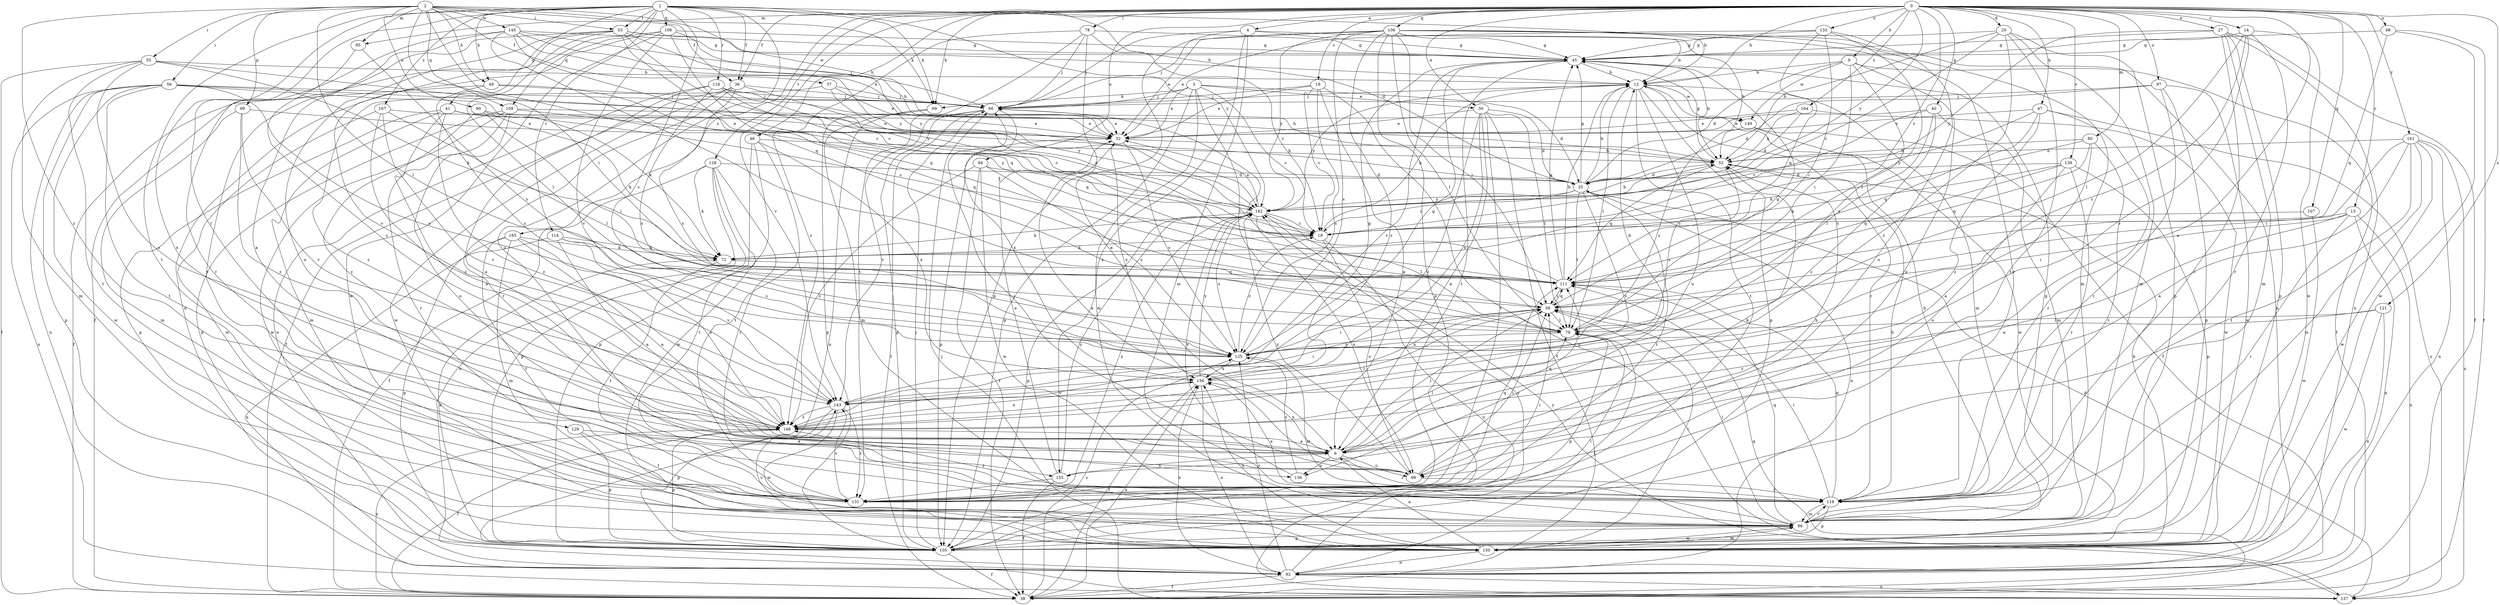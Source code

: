 strict digraph  {
0;
1;
2;
3;
4;
6;
9;
12;
13;
14;
18;
19;
20;
25;
27;
30;
32;
36;
37;
38;
40;
41;
45;
46;
47;
49;
52;
53;
55;
56;
58;
66;
69;
72;
78;
79;
80;
85;
86;
88;
90;
92;
94;
97;
98;
99;
105;
106;
107;
108;
109;
111;
114;
116;
118;
121;
125;
128;
129;
131;
133;
136;
137;
138;
143;
145;
149;
150;
155;
156;
161;
162;
164;
165;
167;
168;
0 -> 4  [label=a];
0 -> 6  [label=a];
0 -> 9  [label=b];
0 -> 12  [label=b];
0 -> 13  [label=c];
0 -> 14  [label=c];
0 -> 18  [label=c];
0 -> 19  [label=c];
0 -> 20  [label=d];
0 -> 27  [label=e];
0 -> 30  [label=e];
0 -> 36  [label=f];
0 -> 40  [label=g];
0 -> 46  [label=h];
0 -> 47  [label=h];
0 -> 69  [label=k];
0 -> 78  [label=l];
0 -> 80  [label=m];
0 -> 85  [label=m];
0 -> 88  [label=n];
0 -> 94  [label=o];
0 -> 97  [label=o];
0 -> 106  [label=q];
0 -> 107  [label=q];
0 -> 121  [label=s];
0 -> 128  [label=t];
0 -> 133  [label=u];
0 -> 138  [label=v];
0 -> 143  [label=v];
0 -> 161  [label=y];
0 -> 162  [label=y];
0 -> 164  [label=z];
0 -> 165  [label=z];
1 -> 12  [label=b];
1 -> 25  [label=d];
1 -> 36  [label=f];
1 -> 41  [label=g];
1 -> 49  [label=h];
1 -> 53  [label=i];
1 -> 69  [label=k];
1 -> 108  [label=q];
1 -> 109  [label=q];
1 -> 114  [label=r];
1 -> 116  [label=r];
1 -> 125  [label=s];
1 -> 129  [label=t];
1 -> 131  [label=t];
1 -> 136  [label=u];
1 -> 155  [label=x];
1 -> 162  [label=y];
1 -> 167  [label=z];
2 -> 36  [label=f];
2 -> 37  [label=f];
2 -> 49  [label=h];
2 -> 53  [label=i];
2 -> 55  [label=i];
2 -> 56  [label=i];
2 -> 58  [label=i];
2 -> 69  [label=k];
2 -> 79  [label=l];
2 -> 85  [label=m];
2 -> 90  [label=n];
2 -> 99  [label=p];
2 -> 109  [label=q];
2 -> 111  [label=q];
2 -> 145  [label=w];
2 -> 149  [label=w];
2 -> 168  [label=z];
3 -> 19  [label=c];
3 -> 25  [label=d];
3 -> 30  [label=e];
3 -> 32  [label=e];
3 -> 66  [label=j];
3 -> 69  [label=k];
3 -> 79  [label=l];
3 -> 86  [label=m];
3 -> 105  [label=p];
4 -> 45  [label=g];
4 -> 52  [label=h];
4 -> 66  [label=j];
4 -> 86  [label=m];
4 -> 105  [label=p];
4 -> 155  [label=x];
6 -> 58  [label=i];
6 -> 79  [label=l];
6 -> 98  [label=o];
6 -> 111  [label=q];
6 -> 118  [label=r];
6 -> 136  [label=u];
6 -> 155  [label=x];
6 -> 156  [label=x];
9 -> 12  [label=b];
9 -> 25  [label=d];
9 -> 38  [label=f];
9 -> 58  [label=i];
9 -> 98  [label=o];
9 -> 125  [label=s];
9 -> 149  [label=w];
12 -> 66  [label=j];
12 -> 79  [label=l];
12 -> 86  [label=m];
12 -> 105  [label=p];
12 -> 118  [label=r];
12 -> 131  [label=t];
12 -> 136  [label=u];
12 -> 149  [label=w];
12 -> 162  [label=y];
13 -> 6  [label=a];
13 -> 19  [label=c];
13 -> 58  [label=i];
13 -> 92  [label=n];
13 -> 118  [label=r];
13 -> 137  [label=u];
14 -> 45  [label=g];
14 -> 79  [label=l];
14 -> 118  [label=r];
14 -> 125  [label=s];
14 -> 143  [label=v];
14 -> 150  [label=w];
18 -> 6  [label=a];
18 -> 19  [label=c];
18 -> 32  [label=e];
18 -> 66  [label=j];
18 -> 125  [label=s];
18 -> 137  [label=u];
19 -> 12  [label=b];
19 -> 72  [label=k];
19 -> 98  [label=o];
19 -> 137  [label=u];
20 -> 19  [label=c];
20 -> 45  [label=g];
20 -> 52  [label=h];
20 -> 86  [label=m];
20 -> 105  [label=p];
20 -> 131  [label=t];
20 -> 168  [label=z];
25 -> 12  [label=b];
25 -> 19  [label=c];
25 -> 45  [label=g];
25 -> 79  [label=l];
25 -> 92  [label=n];
25 -> 131  [label=t];
25 -> 143  [label=v];
25 -> 162  [label=y];
27 -> 38  [label=f];
27 -> 45  [label=g];
27 -> 86  [label=m];
27 -> 92  [label=n];
27 -> 105  [label=p];
27 -> 118  [label=r];
27 -> 162  [label=y];
30 -> 6  [label=a];
30 -> 25  [label=d];
30 -> 32  [label=e];
30 -> 38  [label=f];
30 -> 79  [label=l];
30 -> 131  [label=t];
30 -> 156  [label=x];
30 -> 168  [label=z];
32 -> 52  [label=h];
32 -> 105  [label=p];
32 -> 125  [label=s];
32 -> 156  [label=x];
36 -> 6  [label=a];
36 -> 19  [label=c];
36 -> 38  [label=f];
36 -> 66  [label=j];
36 -> 125  [label=s];
36 -> 150  [label=w];
37 -> 32  [label=e];
37 -> 66  [label=j];
37 -> 162  [label=y];
37 -> 168  [label=z];
38 -> 111  [label=q];
38 -> 125  [label=s];
38 -> 156  [label=x];
38 -> 168  [label=z];
40 -> 19  [label=c];
40 -> 32  [label=e];
40 -> 79  [label=l];
40 -> 86  [label=m];
40 -> 168  [label=z];
41 -> 6  [label=a];
41 -> 19  [label=c];
41 -> 32  [label=e];
41 -> 86  [label=m];
41 -> 105  [label=p];
41 -> 168  [label=z];
45 -> 12  [label=b];
45 -> 52  [label=h];
45 -> 131  [label=t];
45 -> 143  [label=v];
46 -> 52  [label=h];
46 -> 105  [label=p];
46 -> 131  [label=t];
46 -> 150  [label=w];
46 -> 156  [label=x];
47 -> 32  [label=e];
47 -> 111  [label=q];
47 -> 118  [label=r];
47 -> 137  [label=u];
47 -> 162  [label=y];
47 -> 168  [label=z];
49 -> 38  [label=f];
49 -> 66  [label=j];
49 -> 111  [label=q];
49 -> 125  [label=s];
52 -> 25  [label=d];
52 -> 45  [label=g];
52 -> 111  [label=q];
52 -> 125  [label=s];
53 -> 12  [label=b];
53 -> 19  [label=c];
53 -> 45  [label=g];
53 -> 79  [label=l];
53 -> 98  [label=o];
53 -> 111  [label=q];
53 -> 131  [label=t];
53 -> 143  [label=v];
53 -> 162  [label=y];
55 -> 12  [label=b];
55 -> 38  [label=f];
55 -> 72  [label=k];
55 -> 86  [label=m];
55 -> 131  [label=t];
55 -> 162  [label=y];
55 -> 168  [label=z];
56 -> 25  [label=d];
56 -> 66  [label=j];
56 -> 72  [label=k];
56 -> 92  [label=n];
56 -> 105  [label=p];
56 -> 125  [label=s];
56 -> 131  [label=t];
56 -> 137  [label=u];
56 -> 150  [label=w];
58 -> 79  [label=l];
58 -> 111  [label=q];
58 -> 156  [label=x];
66 -> 32  [label=e];
66 -> 38  [label=f];
66 -> 105  [label=p];
66 -> 143  [label=v];
66 -> 156  [label=x];
69 -> 86  [label=m];
69 -> 92  [label=n];
69 -> 105  [label=p];
72 -> 111  [label=q];
72 -> 131  [label=t];
78 -> 6  [label=a];
78 -> 19  [label=c];
78 -> 45  [label=g];
78 -> 66  [label=j];
78 -> 131  [label=t];
78 -> 168  [label=z];
79 -> 45  [label=g];
79 -> 105  [label=p];
79 -> 125  [label=s];
80 -> 6  [label=a];
80 -> 52  [label=h];
80 -> 72  [label=k];
80 -> 111  [label=q];
80 -> 118  [label=r];
85 -> 125  [label=s];
85 -> 168  [label=z];
86 -> 12  [label=b];
86 -> 45  [label=g];
86 -> 58  [label=i];
86 -> 105  [label=p];
86 -> 111  [label=q];
86 -> 118  [label=r];
86 -> 150  [label=w];
88 -> 38  [label=f];
88 -> 45  [label=g];
88 -> 111  [label=q];
88 -> 150  [label=w];
90 -> 32  [label=e];
90 -> 58  [label=i];
90 -> 72  [label=k];
90 -> 168  [label=z];
92 -> 38  [label=f];
92 -> 79  [label=l];
92 -> 125  [label=s];
92 -> 137  [label=u];
92 -> 156  [label=x];
92 -> 162  [label=y];
94 -> 25  [label=d];
94 -> 38  [label=f];
94 -> 125  [label=s];
94 -> 150  [label=w];
94 -> 168  [label=z];
97 -> 25  [label=d];
97 -> 66  [label=j];
97 -> 105  [label=p];
97 -> 118  [label=r];
97 -> 150  [label=w];
98 -> 32  [label=e];
98 -> 52  [label=h];
98 -> 58  [label=i];
98 -> 66  [label=j];
98 -> 118  [label=r];
98 -> 162  [label=y];
99 -> 32  [label=e];
99 -> 86  [label=m];
99 -> 143  [label=v];
99 -> 168  [label=z];
105 -> 38  [label=f];
105 -> 66  [label=j];
105 -> 72  [label=k];
105 -> 79  [label=l];
106 -> 12  [label=b];
106 -> 32  [label=e];
106 -> 45  [label=g];
106 -> 58  [label=i];
106 -> 66  [label=j];
106 -> 79  [label=l];
106 -> 86  [label=m];
106 -> 92  [label=n];
106 -> 105  [label=p];
106 -> 118  [label=r];
106 -> 125  [label=s];
106 -> 162  [label=y];
106 -> 168  [label=z];
107 -> 19  [label=c];
107 -> 150  [label=w];
108 -> 38  [label=f];
108 -> 45  [label=g];
108 -> 52  [label=h];
108 -> 92  [label=n];
108 -> 111  [label=q];
108 -> 143  [label=v];
108 -> 150  [label=w];
109 -> 32  [label=e];
109 -> 98  [label=o];
109 -> 105  [label=p];
109 -> 118  [label=r];
109 -> 150  [label=w];
109 -> 162  [label=y];
111 -> 12  [label=b];
111 -> 45  [label=g];
111 -> 58  [label=i];
111 -> 66  [label=j];
114 -> 6  [label=a];
114 -> 72  [label=k];
114 -> 125  [label=s];
114 -> 137  [label=u];
114 -> 143  [label=v];
116 -> 19  [label=c];
116 -> 52  [label=h];
116 -> 66  [label=j];
116 -> 92  [label=n];
116 -> 111  [label=q];
116 -> 118  [label=r];
116 -> 125  [label=s];
118 -> 52  [label=h];
118 -> 58  [label=i];
118 -> 86  [label=m];
118 -> 105  [label=p];
118 -> 111  [label=q];
118 -> 156  [label=x];
118 -> 168  [label=z];
121 -> 79  [label=l];
121 -> 92  [label=n];
121 -> 150  [label=w];
121 -> 168  [label=z];
125 -> 19  [label=c];
125 -> 45  [label=g];
125 -> 58  [label=i];
125 -> 86  [label=m];
125 -> 156  [label=x];
128 -> 25  [label=d];
128 -> 38  [label=f];
128 -> 72  [label=k];
128 -> 92  [label=n];
128 -> 105  [label=p];
128 -> 118  [label=r];
128 -> 131  [label=t];
129 -> 6  [label=a];
129 -> 105  [label=p];
129 -> 131  [label=t];
131 -> 58  [label=i];
131 -> 111  [label=q];
131 -> 143  [label=v];
131 -> 162  [label=y];
133 -> 32  [label=e];
133 -> 45  [label=g];
133 -> 58  [label=i];
133 -> 79  [label=l];
133 -> 98  [label=o];
133 -> 111  [label=q];
136 -> 125  [label=s];
136 -> 162  [label=y];
137 -> 25  [label=d];
137 -> 66  [label=j];
137 -> 162  [label=y];
138 -> 25  [label=d];
138 -> 72  [label=k];
138 -> 98  [label=o];
138 -> 105  [label=p];
138 -> 111  [label=q];
138 -> 118  [label=r];
143 -> 58  [label=i];
143 -> 105  [label=p];
143 -> 131  [label=t];
143 -> 150  [label=w];
143 -> 168  [label=z];
145 -> 6  [label=a];
145 -> 19  [label=c];
145 -> 32  [label=e];
145 -> 45  [label=g];
145 -> 58  [label=i];
145 -> 66  [label=j];
145 -> 118  [label=r];
145 -> 162  [label=y];
149 -> 38  [label=f];
149 -> 125  [label=s];
149 -> 150  [label=w];
150 -> 6  [label=a];
150 -> 52  [label=h];
150 -> 58  [label=i];
150 -> 86  [label=m];
150 -> 92  [label=n];
150 -> 143  [label=v];
150 -> 156  [label=x];
155 -> 32  [label=e];
155 -> 38  [label=f];
155 -> 52  [label=h];
155 -> 131  [label=t];
155 -> 162  [label=y];
156 -> 12  [label=b];
156 -> 38  [label=f];
156 -> 45  [label=g];
156 -> 92  [label=n];
156 -> 143  [label=v];
156 -> 162  [label=y];
161 -> 6  [label=a];
161 -> 52  [label=h];
161 -> 58  [label=i];
161 -> 86  [label=m];
161 -> 92  [label=n];
161 -> 131  [label=t];
161 -> 137  [label=u];
161 -> 150  [label=w];
162 -> 19  [label=c];
162 -> 32  [label=e];
162 -> 52  [label=h];
162 -> 72  [label=k];
162 -> 79  [label=l];
162 -> 98  [label=o];
162 -> 105  [label=p];
162 -> 125  [label=s];
164 -> 25  [label=d];
164 -> 32  [label=e];
164 -> 52  [label=h];
164 -> 150  [label=w];
165 -> 6  [label=a];
165 -> 72  [label=k];
165 -> 86  [label=m];
165 -> 105  [label=p];
165 -> 131  [label=t];
165 -> 168  [label=z];
167 -> 32  [label=e];
167 -> 79  [label=l];
167 -> 143  [label=v];
167 -> 150  [label=w];
167 -> 168  [label=z];
168 -> 6  [label=a];
168 -> 38  [label=f];
168 -> 58  [label=i];
168 -> 105  [label=p];
168 -> 156  [label=x];
}
